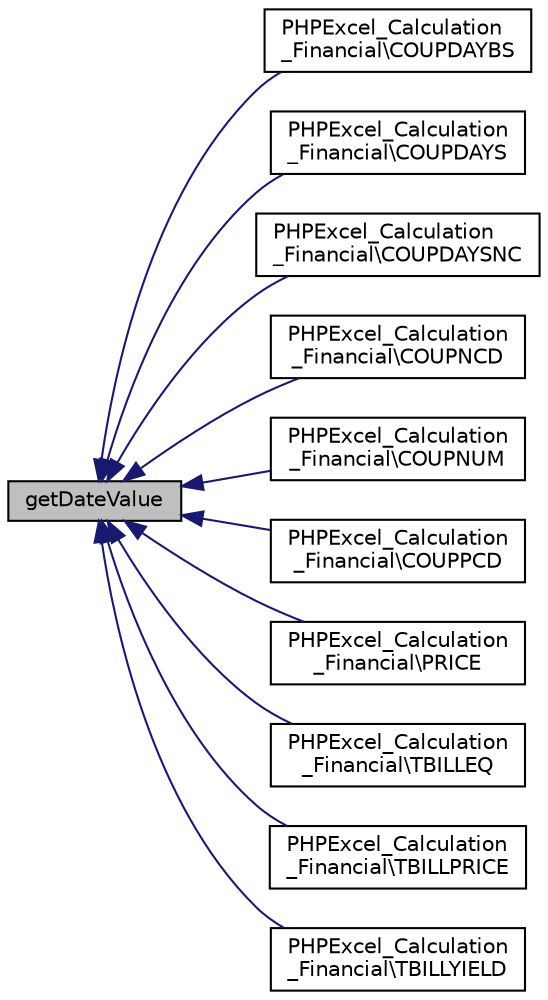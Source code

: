 digraph "getDateValue"
{
  edge [fontname="Helvetica",fontsize="10",labelfontname="Helvetica",labelfontsize="10"];
  node [fontname="Helvetica",fontsize="10",shape=record];
  rankdir="LR";
  Node81 [label="getDateValue",height=0.2,width=0.4,color="black", fillcolor="grey75", style="filled", fontcolor="black"];
  Node81 -> Node82 [dir="back",color="midnightblue",fontsize="10",style="solid",fontname="Helvetica"];
  Node82 [label="PHPExcel_Calculation\l_Financial\\COUPDAYBS",height=0.2,width=0.4,color="black", fillcolor="white", style="filled",URL="$class_p_h_p_excel___calculation___financial.html#a6add99ddd1d017ce95be604d9a7a7332"];
  Node81 -> Node83 [dir="back",color="midnightblue",fontsize="10",style="solid",fontname="Helvetica"];
  Node83 [label="PHPExcel_Calculation\l_Financial\\COUPDAYS",height=0.2,width=0.4,color="black", fillcolor="white", style="filled",URL="$class_p_h_p_excel___calculation___financial.html#a237abbf63680cbe7ba9f6aa25719f6c4"];
  Node81 -> Node84 [dir="back",color="midnightblue",fontsize="10",style="solid",fontname="Helvetica"];
  Node84 [label="PHPExcel_Calculation\l_Financial\\COUPDAYSNC",height=0.2,width=0.4,color="black", fillcolor="white", style="filled",URL="$class_p_h_p_excel___calculation___financial.html#ac7ee4db3021dc213ae3eb85bbb394f37"];
  Node81 -> Node85 [dir="back",color="midnightblue",fontsize="10",style="solid",fontname="Helvetica"];
  Node85 [label="PHPExcel_Calculation\l_Financial\\COUPNCD",height=0.2,width=0.4,color="black", fillcolor="white", style="filled",URL="$class_p_h_p_excel___calculation___financial.html#a34f7586fd9701178dfd9541a59422bb7"];
  Node81 -> Node86 [dir="back",color="midnightblue",fontsize="10",style="solid",fontname="Helvetica"];
  Node86 [label="PHPExcel_Calculation\l_Financial\\COUPNUM",height=0.2,width=0.4,color="black", fillcolor="white", style="filled",URL="$class_p_h_p_excel___calculation___financial.html#a3720c91ecc4c49ea3be26f90456f15cb"];
  Node81 -> Node87 [dir="back",color="midnightblue",fontsize="10",style="solid",fontname="Helvetica"];
  Node87 [label="PHPExcel_Calculation\l_Financial\\COUPPCD",height=0.2,width=0.4,color="black", fillcolor="white", style="filled",URL="$class_p_h_p_excel___calculation___financial.html#a80a8092985557bd757c572b675c9e11a"];
  Node81 -> Node88 [dir="back",color="midnightblue",fontsize="10",style="solid",fontname="Helvetica"];
  Node88 [label="PHPExcel_Calculation\l_Financial\\PRICE",height=0.2,width=0.4,color="black", fillcolor="white", style="filled",URL="$class_p_h_p_excel___calculation___financial.html#a9ecc353634441471b00498d96dfd52cf"];
  Node81 -> Node89 [dir="back",color="midnightblue",fontsize="10",style="solid",fontname="Helvetica"];
  Node89 [label="PHPExcel_Calculation\l_Financial\\TBILLEQ",height=0.2,width=0.4,color="black", fillcolor="white", style="filled",URL="$class_p_h_p_excel___calculation___financial.html#afd7ceb3016eb48e33f6e34a7b5af3f07"];
  Node81 -> Node90 [dir="back",color="midnightblue",fontsize="10",style="solid",fontname="Helvetica"];
  Node90 [label="PHPExcel_Calculation\l_Financial\\TBILLPRICE",height=0.2,width=0.4,color="black", fillcolor="white", style="filled",URL="$class_p_h_p_excel___calculation___financial.html#a5356036e1c98b4493a8065ef50fd8e50"];
  Node81 -> Node91 [dir="back",color="midnightblue",fontsize="10",style="solid",fontname="Helvetica"];
  Node91 [label="PHPExcel_Calculation\l_Financial\\TBILLYIELD",height=0.2,width=0.4,color="black", fillcolor="white", style="filled",URL="$class_p_h_p_excel___calculation___financial.html#a8fe657aa4bb5095433d3821e4ce39139"];
}
